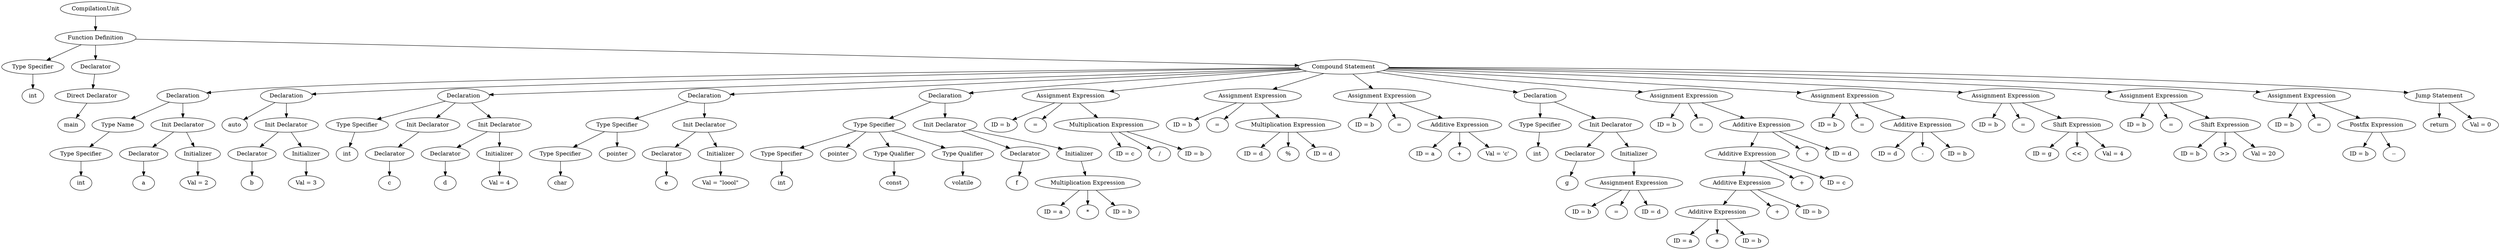 digraph G {
		Q0[label="CompilationUnit"];
		Q0 -> Q1
		Q1[label="Function Definition"];
		Q1 -> Q2
		Q2[label="Type Specifier"];
		Q2 -> Q3
		Q3[label="int"];
		Q1 -> Q4
		Q4[label="Declarator"];
		Q4 -> Q5
		Q5[label="Direct Declarator"];
		Q5 -> Q6
		Q6[label="main"];
		Q1 -> Q7
		Q7[label="Compound Statement"];
		Q7 -> Q8
		Q8[label="Declaration"];
		Q8 -> Q9
		Q9[label="Type Name"];
		Q9 -> Q10
		Q10[label="Type Specifier"];
		Q10 -> Q11
		Q11[label="int"];
		Q8 -> Q12
		Q12[label="Init Declarator"];
		Q12 -> Q13
		Q13[label="Declarator"];
		Q13 -> Q14
		Q14[label="a"];
		Q12 -> Q15
		Q15[label="Initializer"];
		Q15 -> Q16
		Q16[label="Val = 2"];
		Q7 -> Q17
		Q17[label="Declaration"];
		Q17 -> Q18
		Q18[label="auto"];
		Q17 -> Q19
		Q19[label="Init Declarator"];
		Q19 -> Q20
		Q20[label="Declarator"];
		Q20 -> Q21
		Q21[label="b"];
		Q19 -> Q22
		Q22[label="Initializer"];
		Q22 -> Q23
		Q23[label="Val = 3"];
		Q7 -> Q24
		Q24[label="Declaration"];
		Q24 -> Q25
		Q25[label="Type Specifier"];
		Q25 -> Q26
		Q26[label="int"];
		Q24 -> Q27
		Q27[label="Init Declarator"];
		Q27 -> Q28
		Q28[label="Declarator"];
		Q28 -> Q29
		Q29[label="c"];
		Q24 -> Q30
		Q30[label="Init Declarator"];
		Q30 -> Q31
		Q31[label="Declarator"];
		Q31 -> Q32
		Q32[label="d"];
		Q30 -> Q33
		Q33[label="Initializer"];
		Q33 -> Q34
		Q34[label="Val = 4"];
		Q7 -> Q35
		Q35[label="Declaration"];
		Q35 -> Q36
		Q36[label="Type Specifier"];
		Q36 -> Q37
		Q37[label="Type Specifier"];
		Q37 -> Q38
		Q38[label="char"];
		Q36 -> Q39
		Q39[label="pointer"];
		Q35 -> Q40
		Q40[label="Init Declarator"];
		Q40 -> Q41
		Q41[label="Declarator"];
		Q41 -> Q42
		Q42[label="e"];
		Q40 -> Q43
		Q43[label="Initializer"];
		Q43 -> Q44
		Q44[label="Val = \"loool\""];
		Q7 -> Q45
		Q45[label="Declaration"];
		Q45 -> Q46
		Q46[label="Type Specifier"];
		Q46 -> Q47
		Q47[label="Type Specifier"];
		Q47 -> Q48
		Q48[label="int"];
		Q46 -> Q49
		Q49[label="pointer"];
		Q46 -> Q50
		Q50[label="Type Qualifier"];
		Q50 -> Q51
		Q51[label="const"];
		Q46 -> Q52
		Q52[label="Type Qualifier"];
		Q52 -> Q53
		Q53[label="volatile"];
		Q45 -> Q54
		Q54[label="Init Declarator"];
		Q54 -> Q55
		Q55[label="Declarator"];
		Q55 -> Q56
		Q56[label="f"];
		Q54 -> Q57
		Q57[label="Initializer"];
		Q57 -> Q58
		Q58[label="Multiplication Expression"];
		Q58 -> Q59
		Q59[label="ID = a"];
		Q58 -> Q60
		Q60[label="*"];
		Q58 -> Q61
		Q61[label="ID = b"];
		Q7 -> Q62
		Q62[label="Assignment Expression"];
		Q62 -> Q63
		Q63[label="ID = b"];
		Q62 -> Q64
		Q64[label="="];
		Q62 -> Q65
		Q65[label="Multiplication Expression"];
		Q65 -> Q66
		Q66[label="ID = c"];
		Q65 -> Q67
		Q67[label="/"];
		Q65 -> Q68
		Q68[label="ID = b"];
		Q7 -> Q69
		Q69[label="Assignment Expression"];
		Q69 -> Q70
		Q70[label="ID = b"];
		Q69 -> Q71
		Q71[label="="];
		Q69 -> Q72
		Q72[label="Multiplication Expression"];
		Q72 -> Q73
		Q73[label="ID = d"];
		Q72 -> Q74
		Q74[label="%"];
		Q72 -> Q75
		Q75[label="ID = d"];
		Q7 -> Q76
		Q76[label="Assignment Expression"];
		Q76 -> Q77
		Q77[label="ID = b"];
		Q76 -> Q78
		Q78[label="="];
		Q76 -> Q79
		Q79[label="Additive Expression"];
		Q79 -> Q80
		Q80[label="ID = a"];
		Q79 -> Q81
		Q81[label="+"];
		Q79 -> Q82
		Q82[label="Val = 'c'"];
		Q7 -> Q83
		Q83[label="Declaration"];
		Q83 -> Q84
		Q84[label="Type Specifier"];
		Q84 -> Q85
		Q85[label="int"];
		Q83 -> Q86
		Q86[label="Init Declarator"];
		Q86 -> Q87
		Q87[label="Declarator"];
		Q87 -> Q88
		Q88[label="g"];
		Q86 -> Q89
		Q89[label="Initializer"];
		Q89 -> Q90
		Q90[label="Assignment Expression"];
		Q90 -> Q91
		Q91[label="ID = b"];
		Q90 -> Q92
		Q92[label="="];
		Q90 -> Q93
		Q93[label="ID = d"];
		Q7 -> Q94
		Q94[label="Assignment Expression"];
		Q94 -> Q95
		Q95[label="ID = b"];
		Q94 -> Q96
		Q96[label="="];
		Q94 -> Q97
		Q97[label="Additive Expression"];
		Q97 -> Q98
		Q98[label="Additive Expression"];
		Q98 -> Q99
		Q99[label="Additive Expression"];
		Q99 -> Q100
		Q100[label="Additive Expression"];
		Q100 -> Q101
		Q101[label="ID = a"];
		Q100 -> Q102
		Q102[label="+"];
		Q100 -> Q103
		Q103[label="ID = b"];
		Q99 -> Q104
		Q104[label="+"];
		Q99 -> Q105
		Q105[label="ID = b"];
		Q98 -> Q106
		Q106[label="+"];
		Q98 -> Q107
		Q107[label="ID = c"];
		Q97 -> Q108
		Q108[label="+"];
		Q97 -> Q109
		Q109[label="ID = d"];
		Q7 -> Q110
		Q110[label="Assignment Expression"];
		Q110 -> Q111
		Q111[label="ID = b"];
		Q110 -> Q112
		Q112[label="="];
		Q110 -> Q113
		Q113[label="Additive Expression"];
		Q113 -> Q114
		Q114[label="ID = d"];
		Q113 -> Q115
		Q115[label="-"];
		Q113 -> Q116
		Q116[label="ID = b"];
		Q7 -> Q117
		Q117[label="Assignment Expression"];
		Q117 -> Q118
		Q118[label="ID = b"];
		Q117 -> Q119
		Q119[label="="];
		Q117 -> Q120
		Q120[label="Shift Expression"];
		Q120 -> Q121
		Q121[label="ID = g"];
		Q120 -> Q122
		Q122[label="<<"];
		Q120 -> Q123
		Q123[label="Val = 4"];
		Q7 -> Q124
		Q124[label="Assignment Expression"];
		Q124 -> Q125
		Q125[label="ID = b"];
		Q124 -> Q126
		Q126[label="="];
		Q124 -> Q127
		Q127[label="Shift Expression"];
		Q127 -> Q128
		Q128[label="ID = b"];
		Q127 -> Q129
		Q129[label=">>"];
		Q127 -> Q130
		Q130[label="Val = 20"];
		Q7 -> Q131
		Q131[label="Assignment Expression"];
		Q131 -> Q132
		Q132[label="ID = b"];
		Q131 -> Q133
		Q133[label="="];
		Q131 -> Q134
		Q134[label="Postfix Expression"];
		Q134 -> Q135
		Q135[label="ID = b"];
		Q134 -> Q136
		Q136[label="--"];
		Q7 -> Q137
		Q137[label="Jump Statement"];
		Q137 -> Q138
		Q138[label="return"];
		Q137 -> Q139
		Q139[label="Val = 0"];
		
}